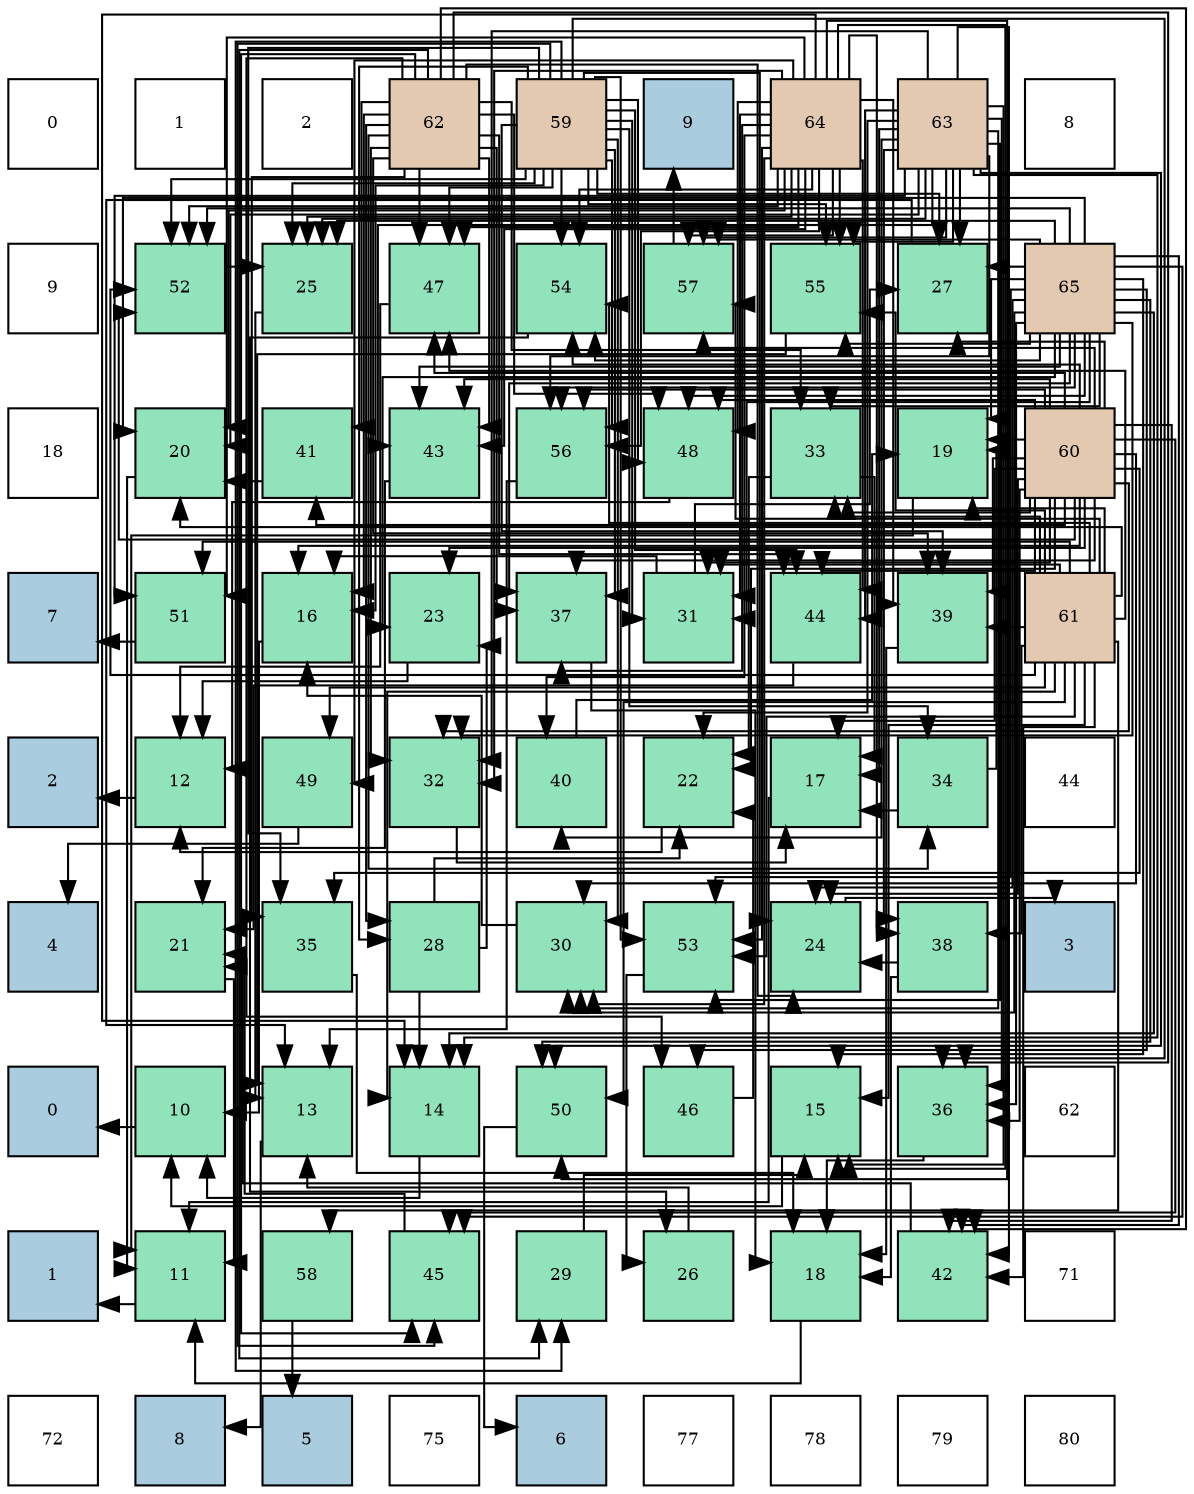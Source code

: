digraph layout{
 rankdir=TB;
 splines=ortho;
 node [style=filled shape=square fixedsize=true width=0.6];
0[label="0", fontsize=8, fillcolor="#ffffff"];
1[label="1", fontsize=8, fillcolor="#ffffff"];
2[label="2", fontsize=8, fillcolor="#ffffff"];
3[label="62", fontsize=8, fillcolor="#e3c9af"];
4[label="59", fontsize=8, fillcolor="#e3c9af"];
5[label="9", fontsize=8, fillcolor="#a9ccde"];
6[label="64", fontsize=8, fillcolor="#e3c9af"];
7[label="63", fontsize=8, fillcolor="#e3c9af"];
8[label="8", fontsize=8, fillcolor="#ffffff"];
9[label="9", fontsize=8, fillcolor="#ffffff"];
10[label="52", fontsize=8, fillcolor="#91e3bb"];
11[label="25", fontsize=8, fillcolor="#91e3bb"];
12[label="47", fontsize=8, fillcolor="#91e3bb"];
13[label="54", fontsize=8, fillcolor="#91e3bb"];
14[label="57", fontsize=8, fillcolor="#91e3bb"];
15[label="55", fontsize=8, fillcolor="#91e3bb"];
16[label="27", fontsize=8, fillcolor="#91e3bb"];
17[label="65", fontsize=8, fillcolor="#e3c9af"];
18[label="18", fontsize=8, fillcolor="#ffffff"];
19[label="20", fontsize=8, fillcolor="#91e3bb"];
20[label="41", fontsize=8, fillcolor="#91e3bb"];
21[label="43", fontsize=8, fillcolor="#91e3bb"];
22[label="56", fontsize=8, fillcolor="#91e3bb"];
23[label="48", fontsize=8, fillcolor="#91e3bb"];
24[label="33", fontsize=8, fillcolor="#91e3bb"];
25[label="19", fontsize=8, fillcolor="#91e3bb"];
26[label="60", fontsize=8, fillcolor="#e3c9af"];
27[label="7", fontsize=8, fillcolor="#a9ccde"];
28[label="51", fontsize=8, fillcolor="#91e3bb"];
29[label="16", fontsize=8, fillcolor="#91e3bb"];
30[label="23", fontsize=8, fillcolor="#91e3bb"];
31[label="37", fontsize=8, fillcolor="#91e3bb"];
32[label="31", fontsize=8, fillcolor="#91e3bb"];
33[label="44", fontsize=8, fillcolor="#91e3bb"];
34[label="39", fontsize=8, fillcolor="#91e3bb"];
35[label="61", fontsize=8, fillcolor="#e3c9af"];
36[label="2", fontsize=8, fillcolor="#a9ccde"];
37[label="12", fontsize=8, fillcolor="#91e3bb"];
38[label="49", fontsize=8, fillcolor="#91e3bb"];
39[label="32", fontsize=8, fillcolor="#91e3bb"];
40[label="40", fontsize=8, fillcolor="#91e3bb"];
41[label="22", fontsize=8, fillcolor="#91e3bb"];
42[label="17", fontsize=8, fillcolor="#91e3bb"];
43[label="34", fontsize=8, fillcolor="#91e3bb"];
44[label="44", fontsize=8, fillcolor="#ffffff"];
45[label="4", fontsize=8, fillcolor="#a9ccde"];
46[label="21", fontsize=8, fillcolor="#91e3bb"];
47[label="35", fontsize=8, fillcolor="#91e3bb"];
48[label="28", fontsize=8, fillcolor="#91e3bb"];
49[label="30", fontsize=8, fillcolor="#91e3bb"];
50[label="53", fontsize=8, fillcolor="#91e3bb"];
51[label="24", fontsize=8, fillcolor="#91e3bb"];
52[label="38", fontsize=8, fillcolor="#91e3bb"];
53[label="3", fontsize=8, fillcolor="#a9ccde"];
54[label="0", fontsize=8, fillcolor="#a9ccde"];
55[label="10", fontsize=8, fillcolor="#91e3bb"];
56[label="13", fontsize=8, fillcolor="#91e3bb"];
57[label="14", fontsize=8, fillcolor="#91e3bb"];
58[label="50", fontsize=8, fillcolor="#91e3bb"];
59[label="46", fontsize=8, fillcolor="#91e3bb"];
60[label="15", fontsize=8, fillcolor="#91e3bb"];
61[label="36", fontsize=8, fillcolor="#91e3bb"];
62[label="62", fontsize=8, fillcolor="#ffffff"];
63[label="1", fontsize=8, fillcolor="#a9ccde"];
64[label="11", fontsize=8, fillcolor="#91e3bb"];
65[label="58", fontsize=8, fillcolor="#91e3bb"];
66[label="45", fontsize=8, fillcolor="#91e3bb"];
67[label="29", fontsize=8, fillcolor="#91e3bb"];
68[label="26", fontsize=8, fillcolor="#91e3bb"];
69[label="18", fontsize=8, fillcolor="#91e3bb"];
70[label="42", fontsize=8, fillcolor="#91e3bb"];
71[label="71", fontsize=8, fillcolor="#ffffff"];
72[label="72", fontsize=8, fillcolor="#ffffff"];
73[label="8", fontsize=8, fillcolor="#a9ccde"];
74[label="5", fontsize=8, fillcolor="#a9ccde"];
75[label="75", fontsize=8, fillcolor="#ffffff"];
76[label="6", fontsize=8, fillcolor="#a9ccde"];
77[label="77", fontsize=8, fillcolor="#ffffff"];
78[label="78", fontsize=8, fillcolor="#ffffff"];
79[label="79", fontsize=8, fillcolor="#ffffff"];
80[label="80", fontsize=8, fillcolor="#ffffff"];
edge [constraint=false, style=vis];55 -> 54;
64 -> 63;
37 -> 36;
56 -> 73;
57 -> 55;
60 -> 55;
29 -> 55;
42 -> 64;
69 -> 64;
25 -> 64;
19 -> 64;
46 -> 64;
41 -> 37;
30 -> 37;
51 -> 53;
11 -> 56;
68 -> 56;
16 -> 56;
48 -> 57;
48 -> 41;
48 -> 30;
67 -> 60;
49 -> 29;
32 -> 29;
32 -> 16;
39 -> 42;
24 -> 42;
24 -> 41;
43 -> 42;
43 -> 25;
47 -> 69;
61 -> 69;
31 -> 69;
52 -> 69;
52 -> 51;
34 -> 69;
40 -> 25;
20 -> 19;
70 -> 46;
21 -> 46;
33 -> 46;
66 -> 46;
59 -> 41;
12 -> 37;
23 -> 37;
38 -> 45;
58 -> 76;
28 -> 27;
10 -> 11;
50 -> 68;
13 -> 68;
15 -> 56;
22 -> 56;
14 -> 5;
65 -> 74;
4 -> 29;
4 -> 51;
4 -> 11;
4 -> 16;
4 -> 48;
4 -> 67;
4 -> 49;
4 -> 32;
4 -> 43;
4 -> 47;
4 -> 61;
4 -> 31;
4 -> 34;
4 -> 33;
4 -> 66;
4 -> 12;
4 -> 23;
4 -> 10;
4 -> 50;
4 -> 13;
4 -> 15;
4 -> 22;
26 -> 29;
26 -> 42;
26 -> 25;
26 -> 41;
26 -> 30;
26 -> 51;
26 -> 16;
26 -> 49;
26 -> 32;
26 -> 39;
26 -> 24;
26 -> 47;
26 -> 61;
26 -> 31;
26 -> 34;
26 -> 20;
26 -> 70;
26 -> 21;
26 -> 33;
26 -> 66;
26 -> 12;
26 -> 23;
26 -> 10;
26 -> 13;
26 -> 22;
26 -> 14;
35 -> 57;
35 -> 60;
35 -> 25;
35 -> 19;
35 -> 32;
35 -> 24;
35 -> 52;
35 -> 34;
35 -> 70;
35 -> 12;
35 -> 38;
35 -> 58;
35 -> 28;
35 -> 10;
35 -> 50;
35 -> 13;
35 -> 15;
35 -> 14;
35 -> 65;
3 -> 29;
3 -> 51;
3 -> 48;
3 -> 67;
3 -> 39;
3 -> 24;
3 -> 43;
3 -> 47;
3 -> 61;
3 -> 31;
3 -> 34;
3 -> 20;
3 -> 70;
3 -> 21;
3 -> 33;
3 -> 66;
3 -> 59;
3 -> 12;
3 -> 23;
7 -> 57;
7 -> 60;
7 -> 42;
7 -> 19;
7 -> 41;
7 -> 11;
7 -> 16;
7 -> 49;
7 -> 39;
7 -> 61;
7 -> 52;
7 -> 40;
7 -> 70;
7 -> 21;
7 -> 33;
7 -> 58;
7 -> 28;
7 -> 50;
7 -> 15;
7 -> 22;
7 -> 14;
6 -> 57;
6 -> 60;
6 -> 19;
6 -> 11;
6 -> 49;
6 -> 32;
6 -> 39;
6 -> 31;
6 -> 52;
6 -> 34;
6 -> 40;
6 -> 21;
6 -> 33;
6 -> 12;
6 -> 23;
6 -> 38;
6 -> 58;
6 -> 28;
6 -> 10;
6 -> 50;
6 -> 13;
6 -> 15;
6 -> 22;
6 -> 14;
17 -> 57;
17 -> 60;
17 -> 25;
17 -> 19;
17 -> 30;
17 -> 51;
17 -> 11;
17 -> 16;
17 -> 49;
17 -> 32;
17 -> 39;
17 -> 24;
17 -> 61;
17 -> 31;
17 -> 70;
17 -> 21;
17 -> 66;
17 -> 59;
17 -> 23;
17 -> 58;
17 -> 10;
17 -> 50;
17 -> 13;
17 -> 15;
17 -> 22;
17 -> 14;
edge [constraint=true, style=invis];
0 -> 9 -> 18 -> 27 -> 36 -> 45 -> 54 -> 63 -> 72;
1 -> 10 -> 19 -> 28 -> 37 -> 46 -> 55 -> 64 -> 73;
2 -> 11 -> 20 -> 29 -> 38 -> 47 -> 56 -> 65 -> 74;
3 -> 12 -> 21 -> 30 -> 39 -> 48 -> 57 -> 66 -> 75;
4 -> 13 -> 22 -> 31 -> 40 -> 49 -> 58 -> 67 -> 76;
5 -> 14 -> 23 -> 32 -> 41 -> 50 -> 59 -> 68 -> 77;
6 -> 15 -> 24 -> 33 -> 42 -> 51 -> 60 -> 69 -> 78;
7 -> 16 -> 25 -> 34 -> 43 -> 52 -> 61 -> 70 -> 79;
8 -> 17 -> 26 -> 35 -> 44 -> 53 -> 62 -> 71 -> 80;
rank = same {0 -> 1 -> 2 -> 3 -> 4 -> 5 -> 6 -> 7 -> 8};
rank = same {9 -> 10 -> 11 -> 12 -> 13 -> 14 -> 15 -> 16 -> 17};
rank = same {18 -> 19 -> 20 -> 21 -> 22 -> 23 -> 24 -> 25 -> 26};
rank = same {27 -> 28 -> 29 -> 30 -> 31 -> 32 -> 33 -> 34 -> 35};
rank = same {36 -> 37 -> 38 -> 39 -> 40 -> 41 -> 42 -> 43 -> 44};
rank = same {45 -> 46 -> 47 -> 48 -> 49 -> 50 -> 51 -> 52 -> 53};
rank = same {54 -> 55 -> 56 -> 57 -> 58 -> 59 -> 60 -> 61 -> 62};
rank = same {63 -> 64 -> 65 -> 66 -> 67 -> 68 -> 69 -> 70 -> 71};
rank = same {72 -> 73 -> 74 -> 75 -> 76 -> 77 -> 78 -> 79 -> 80};
}